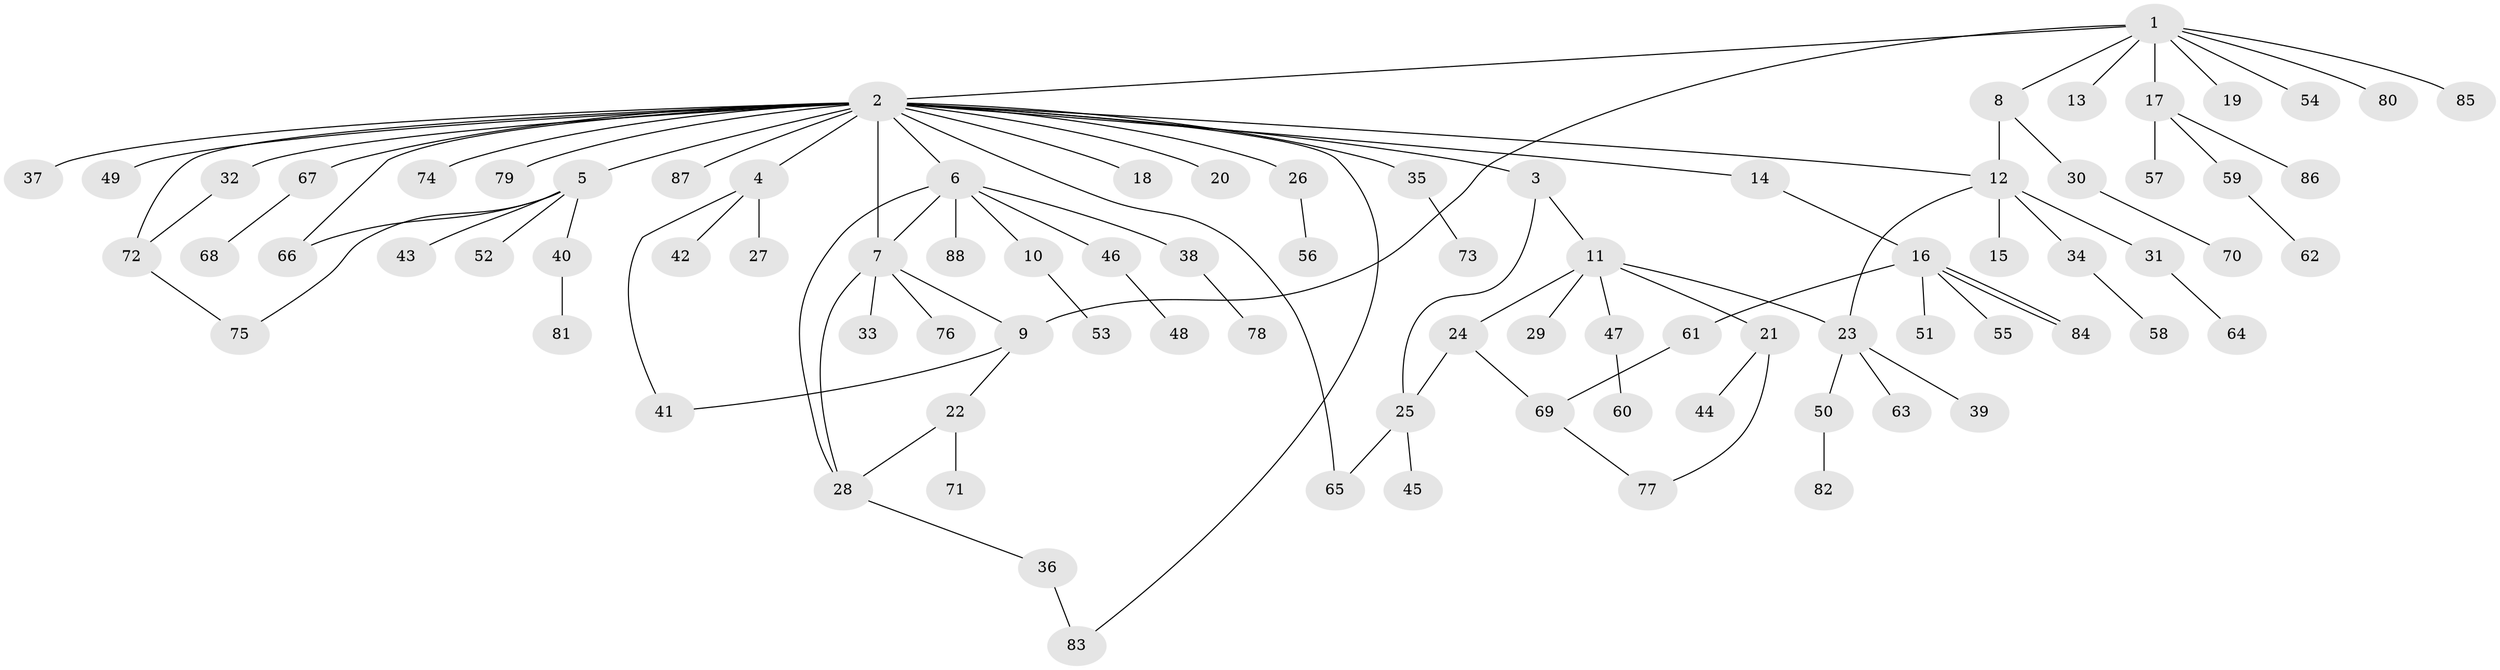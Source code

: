 // coarse degree distribution, {4: 0.07142857142857142, 13: 0.03571428571428571, 2: 0.17857142857142858, 3: 0.14285714285714285, 6: 0.03571428571428571, 5: 0.07142857142857142, 1: 0.4642857142857143}
// Generated by graph-tools (version 1.1) at 2025/50/03/04/25 22:50:27]
// undirected, 88 vertices, 103 edges
graph export_dot {
  node [color=gray90,style=filled];
  1;
  2;
  3;
  4;
  5;
  6;
  7;
  8;
  9;
  10;
  11;
  12;
  13;
  14;
  15;
  16;
  17;
  18;
  19;
  20;
  21;
  22;
  23;
  24;
  25;
  26;
  27;
  28;
  29;
  30;
  31;
  32;
  33;
  34;
  35;
  36;
  37;
  38;
  39;
  40;
  41;
  42;
  43;
  44;
  45;
  46;
  47;
  48;
  49;
  50;
  51;
  52;
  53;
  54;
  55;
  56;
  57;
  58;
  59;
  60;
  61;
  62;
  63;
  64;
  65;
  66;
  67;
  68;
  69;
  70;
  71;
  72;
  73;
  74;
  75;
  76;
  77;
  78;
  79;
  80;
  81;
  82;
  83;
  84;
  85;
  86;
  87;
  88;
  1 -- 2;
  1 -- 8;
  1 -- 9;
  1 -- 13;
  1 -- 17;
  1 -- 19;
  1 -- 54;
  1 -- 80;
  1 -- 85;
  2 -- 3;
  2 -- 4;
  2 -- 5;
  2 -- 6;
  2 -- 7;
  2 -- 12;
  2 -- 14;
  2 -- 18;
  2 -- 20;
  2 -- 26;
  2 -- 32;
  2 -- 35;
  2 -- 37;
  2 -- 49;
  2 -- 65;
  2 -- 66;
  2 -- 67;
  2 -- 72;
  2 -- 74;
  2 -- 79;
  2 -- 83;
  2 -- 87;
  3 -- 11;
  3 -- 25;
  4 -- 27;
  4 -- 41;
  4 -- 42;
  5 -- 40;
  5 -- 43;
  5 -- 52;
  5 -- 66;
  5 -- 75;
  6 -- 7;
  6 -- 10;
  6 -- 28;
  6 -- 38;
  6 -- 46;
  6 -- 88;
  7 -- 9;
  7 -- 28;
  7 -- 33;
  7 -- 76;
  8 -- 12;
  8 -- 30;
  9 -- 22;
  9 -- 41;
  10 -- 53;
  11 -- 21;
  11 -- 23;
  11 -- 24;
  11 -- 29;
  11 -- 47;
  12 -- 15;
  12 -- 23;
  12 -- 31;
  12 -- 34;
  14 -- 16;
  16 -- 51;
  16 -- 55;
  16 -- 61;
  16 -- 84;
  16 -- 84;
  17 -- 57;
  17 -- 59;
  17 -- 86;
  21 -- 44;
  21 -- 77;
  22 -- 28;
  22 -- 71;
  23 -- 39;
  23 -- 50;
  23 -- 63;
  24 -- 25;
  24 -- 69;
  25 -- 45;
  25 -- 65;
  26 -- 56;
  28 -- 36;
  30 -- 70;
  31 -- 64;
  32 -- 72;
  34 -- 58;
  35 -- 73;
  36 -- 83;
  38 -- 78;
  40 -- 81;
  46 -- 48;
  47 -- 60;
  50 -- 82;
  59 -- 62;
  61 -- 69;
  67 -- 68;
  69 -- 77;
  72 -- 75;
}
